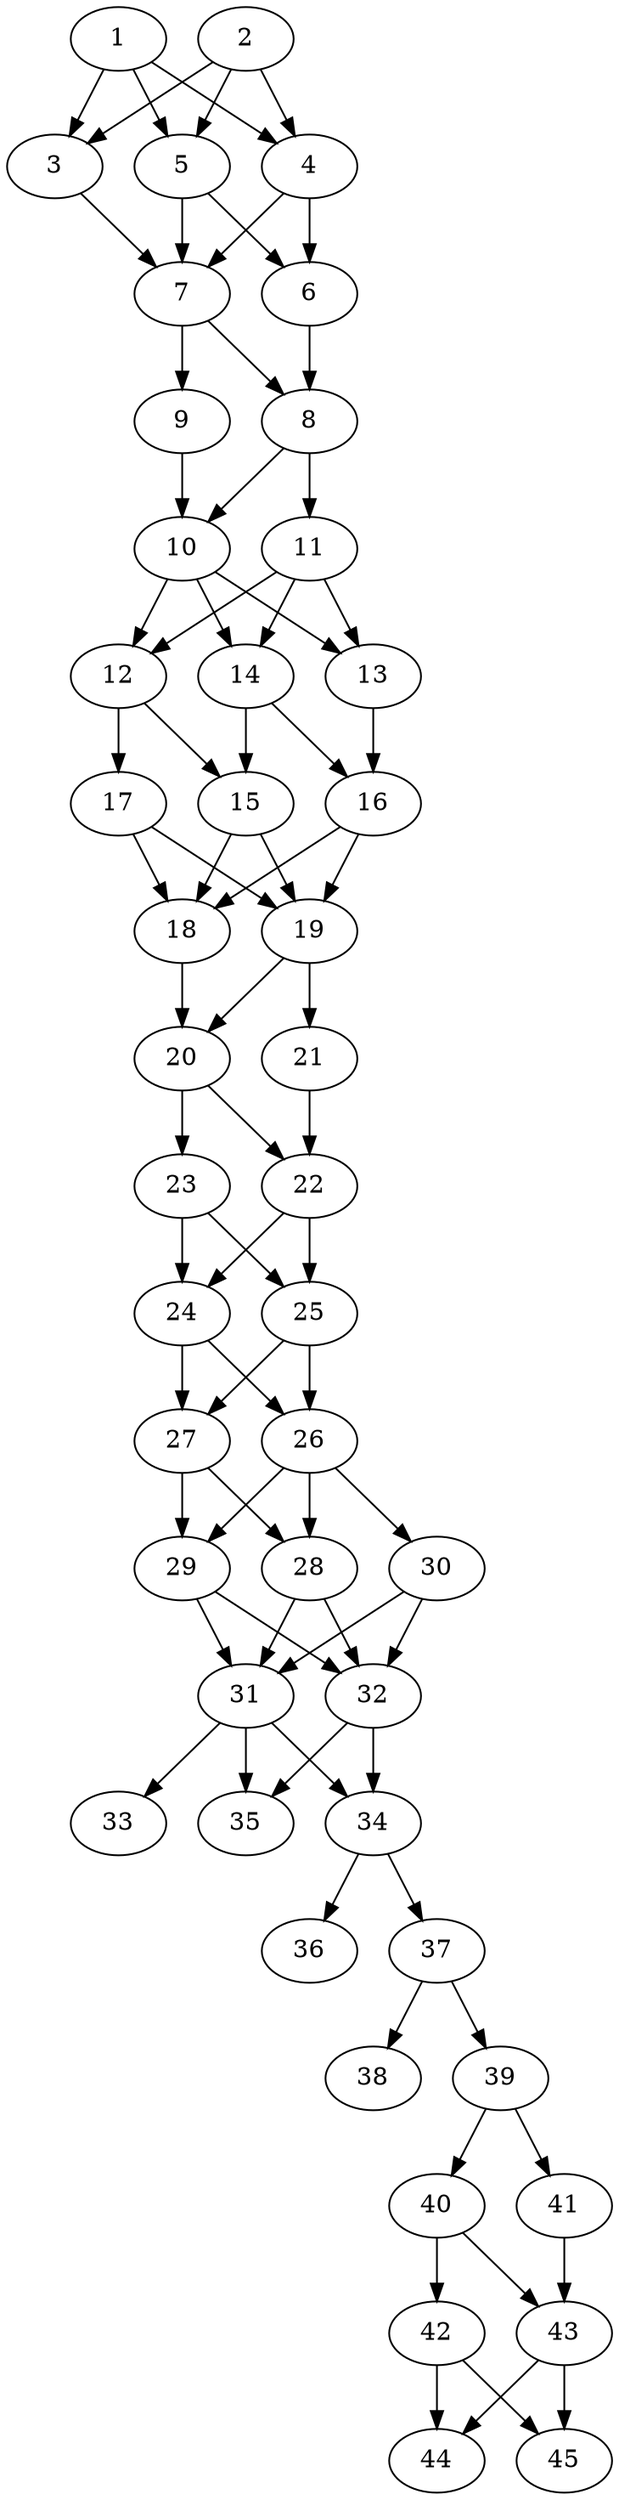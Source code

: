 // DAG automatically generated by daggen at Thu Oct  3 14:07:25 2019
// ./daggen --dot -n 45 --ccr 0.5 --fat 0.3 --regular 0.9 --density 0.9 --mindata 5242880 --maxdata 52428800 
digraph G {
  1 [size="43149312", alpha="0.00", expect_size="21574656"] 
  1 -> 3 [size ="21574656"]
  1 -> 4 [size ="21574656"]
  1 -> 5 [size ="21574656"]
  2 [size="64552960", alpha="0.15", expect_size="32276480"] 
  2 -> 3 [size ="32276480"]
  2 -> 4 [size ="32276480"]
  2 -> 5 [size ="32276480"]
  3 [size="50266112", alpha="0.09", expect_size="25133056"] 
  3 -> 7 [size ="25133056"]
  4 [size="98250752", alpha="0.16", expect_size="49125376"] 
  4 -> 6 [size ="49125376"]
  4 -> 7 [size ="49125376"]
  5 [size="56705024", alpha="0.05", expect_size="28352512"] 
  5 -> 6 [size ="28352512"]
  5 -> 7 [size ="28352512"]
  6 [size="81987584", alpha="0.16", expect_size="40993792"] 
  6 -> 8 [size ="40993792"]
  7 [size="103174144", alpha="0.04", expect_size="51587072"] 
  7 -> 8 [size ="51587072"]
  7 -> 9 [size ="51587072"]
  8 [size="28143616", alpha="0.19", expect_size="14071808"] 
  8 -> 10 [size ="14071808"]
  8 -> 11 [size ="14071808"]
  9 [size="35321856", alpha="0.08", expect_size="17660928"] 
  9 -> 10 [size ="17660928"]
  10 [size="69199872", alpha="0.13", expect_size="34599936"] 
  10 -> 12 [size ="34599936"]
  10 -> 13 [size ="34599936"]
  10 -> 14 [size ="34599936"]
  11 [size="38080512", alpha="0.02", expect_size="19040256"] 
  11 -> 12 [size ="19040256"]
  11 -> 13 [size ="19040256"]
  11 -> 14 [size ="19040256"]
  12 [size="39301120", alpha="0.08", expect_size="19650560"] 
  12 -> 15 [size ="19650560"]
  12 -> 17 [size ="19650560"]
  13 [size="16132096", alpha="0.15", expect_size="8066048"] 
  13 -> 16 [size ="8066048"]
  14 [size="60016640", alpha="0.04", expect_size="30008320"] 
  14 -> 15 [size ="30008320"]
  14 -> 16 [size ="30008320"]
  15 [size="39456768", alpha="0.03", expect_size="19728384"] 
  15 -> 18 [size ="19728384"]
  15 -> 19 [size ="19728384"]
  16 [size="62201856", alpha="0.19", expect_size="31100928"] 
  16 -> 18 [size ="31100928"]
  16 -> 19 [size ="31100928"]
  17 [size="42721280", alpha="0.19", expect_size="21360640"] 
  17 -> 18 [size ="21360640"]
  17 -> 19 [size ="21360640"]
  18 [size="61526016", alpha="0.03", expect_size="30763008"] 
  18 -> 20 [size ="30763008"]
  19 [size="58718208", alpha="0.05", expect_size="29359104"] 
  19 -> 20 [size ="29359104"]
  19 -> 21 [size ="29359104"]
  20 [size="96356352", alpha="0.11", expect_size="48178176"] 
  20 -> 22 [size ="48178176"]
  20 -> 23 [size ="48178176"]
  21 [size="62273536", alpha="0.03", expect_size="31136768"] 
  21 -> 22 [size ="31136768"]
  22 [size="72732672", alpha="0.07", expect_size="36366336"] 
  22 -> 24 [size ="36366336"]
  22 -> 25 [size ="36366336"]
  23 [size="13889536", alpha="0.19", expect_size="6944768"] 
  23 -> 24 [size ="6944768"]
  23 -> 25 [size ="6944768"]
  24 [size="86188032", alpha="0.10", expect_size="43094016"] 
  24 -> 26 [size ="43094016"]
  24 -> 27 [size ="43094016"]
  25 [size="12410880", alpha="0.11", expect_size="6205440"] 
  25 -> 26 [size ="6205440"]
  25 -> 27 [size ="6205440"]
  26 [size="26591232", alpha="0.07", expect_size="13295616"] 
  26 -> 28 [size ="13295616"]
  26 -> 29 [size ="13295616"]
  26 -> 30 [size ="13295616"]
  27 [size="20576256", alpha="0.02", expect_size="10288128"] 
  27 -> 28 [size ="10288128"]
  27 -> 29 [size ="10288128"]
  28 [size="13668352", alpha="0.01", expect_size="6834176"] 
  28 -> 31 [size ="6834176"]
  28 -> 32 [size ="6834176"]
  29 [size="27985920", alpha="0.06", expect_size="13992960"] 
  29 -> 31 [size ="13992960"]
  29 -> 32 [size ="13992960"]
  30 [size="52527104", alpha="0.03", expect_size="26263552"] 
  30 -> 31 [size ="26263552"]
  30 -> 32 [size ="26263552"]
  31 [size="102942720", alpha="0.06", expect_size="51471360"] 
  31 -> 33 [size ="51471360"]
  31 -> 34 [size ="51471360"]
  31 -> 35 [size ="51471360"]
  32 [size="23154688", alpha="0.15", expect_size="11577344"] 
  32 -> 34 [size ="11577344"]
  32 -> 35 [size ="11577344"]
  33 [size="55975936", alpha="0.05", expect_size="27987968"] 
  34 [size="52445184", alpha="0.05", expect_size="26222592"] 
  34 -> 36 [size ="26222592"]
  34 -> 37 [size ="26222592"]
  35 [size="100329472", alpha="0.12", expect_size="50164736"] 
  36 [size="57102336", alpha="0.10", expect_size="28551168"] 
  37 [size="88641536", alpha="0.14", expect_size="44320768"] 
  37 -> 38 [size ="44320768"]
  37 -> 39 [size ="44320768"]
  38 [size="98889728", alpha="0.09", expect_size="49444864"] 
  39 [size="11137024", alpha="0.15", expect_size="5568512"] 
  39 -> 40 [size ="5568512"]
  39 -> 41 [size ="5568512"]
  40 [size="38963200", alpha="0.19", expect_size="19481600"] 
  40 -> 42 [size ="19481600"]
  40 -> 43 [size ="19481600"]
  41 [size="52336640", alpha="0.14", expect_size="26168320"] 
  41 -> 43 [size ="26168320"]
  42 [size="78856192", alpha="0.01", expect_size="39428096"] 
  42 -> 44 [size ="39428096"]
  42 -> 45 [size ="39428096"]
  43 [size="52967424", alpha="0.10", expect_size="26483712"] 
  43 -> 44 [size ="26483712"]
  43 -> 45 [size ="26483712"]
  44 [size="74684416", alpha="0.15", expect_size="37342208"] 
  45 [size="99172352", alpha="0.20", expect_size="49586176"] 
}
